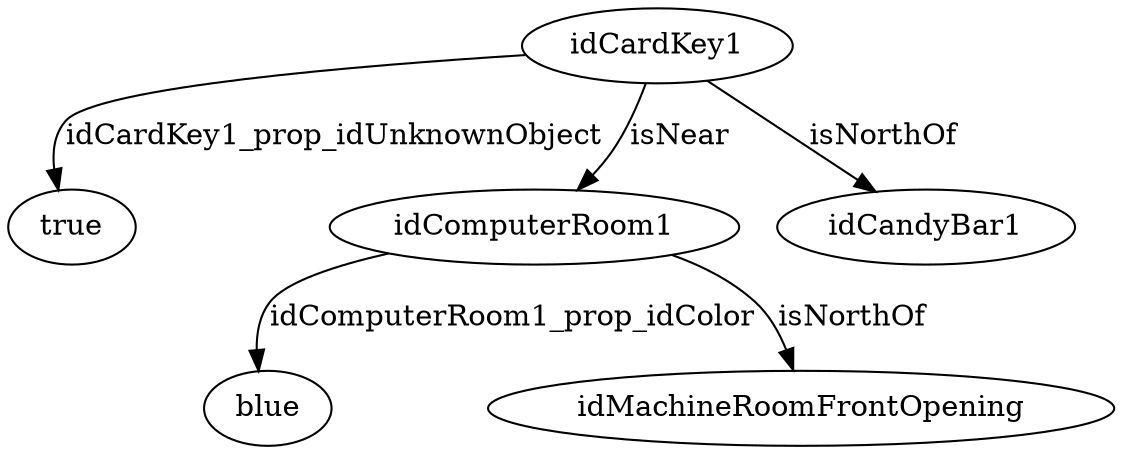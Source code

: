 strict digraph  {
idCardKey1 [node_type=entity_node, root=root];
true;
idComputerRoom1;
blue;
idCandyBar1;
idMachineRoomFrontOpening;
idCardKey1 -> true  [edge_type=property, label=idCardKey1_prop_idUnknownObject];
idCardKey1 -> idCandyBar1  [edge_type=relationship, label=isNorthOf];
idCardKey1 -> idComputerRoom1  [edge_type=relationship, label=isNear];
idComputerRoom1 -> blue  [edge_type=property, label=idComputerRoom1_prop_idColor];
idComputerRoom1 -> idMachineRoomFrontOpening  [edge_type=relationship, label=isNorthOf];
}
